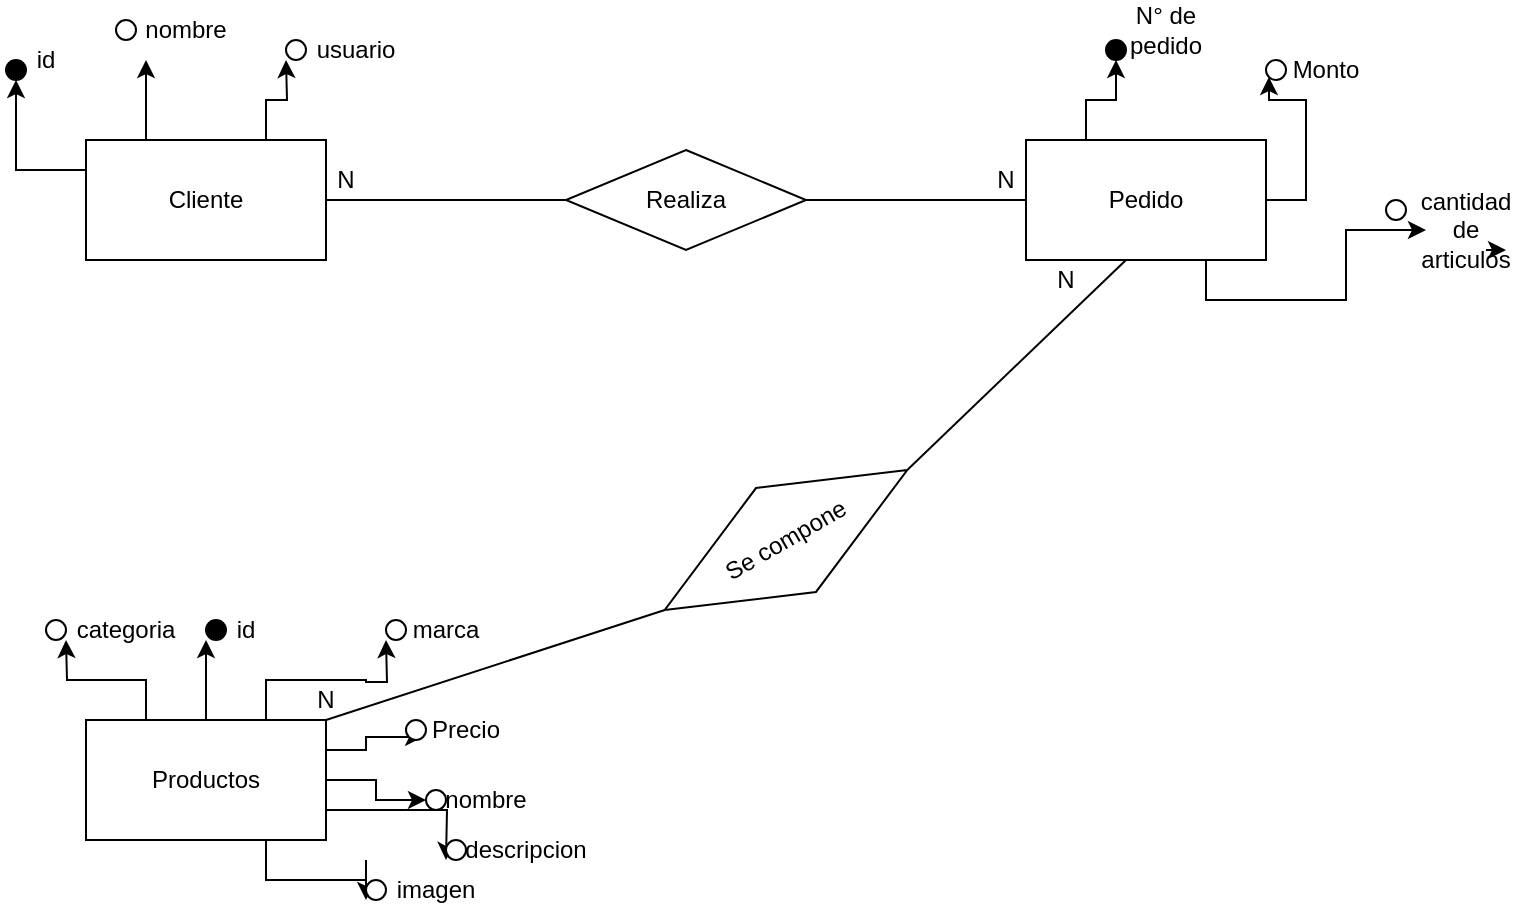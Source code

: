 <mxfile version="14.9.6" type="device"><diagram id="7LSMSAskqY70J7lhdWq0" name="Page-1"><mxGraphModel dx="1108" dy="482" grid="1" gridSize="10" guides="1" tooltips="1" connect="1" arrows="1" fold="1" page="1" pageScale="1" pageWidth="827" pageHeight="1169" math="0" shadow="0"><root><mxCell id="0"/><mxCell id="1" parent="0"/><mxCell id="3qWY1h-iVe4gDmOIdInE-12" style="edgeStyle=orthogonalEdgeStyle;rounded=0;orthogonalLoop=1;jettySize=auto;html=1;exitX=0.25;exitY=0;exitDx=0;exitDy=0;" edge="1" parent="1" source="3qWY1h-iVe4gDmOIdInE-1"><mxGeometry relative="1" as="geometry"><mxPoint x="100" y="360" as="targetPoint"/></mxGeometry></mxCell><mxCell id="3qWY1h-iVe4gDmOIdInE-13" style="edgeStyle=orthogonalEdgeStyle;rounded=0;orthogonalLoop=1;jettySize=auto;html=1;exitX=0.75;exitY=0;exitDx=0;exitDy=0;" edge="1" parent="1" source="3qWY1h-iVe4gDmOIdInE-1"><mxGeometry relative="1" as="geometry"><mxPoint x="260" y="360" as="targetPoint"/></mxGeometry></mxCell><mxCell id="3qWY1h-iVe4gDmOIdInE-14" style="edgeStyle=orthogonalEdgeStyle;rounded=0;orthogonalLoop=1;jettySize=auto;html=1;exitX=0.5;exitY=0;exitDx=0;exitDy=0;" edge="1" parent="1" source="3qWY1h-iVe4gDmOIdInE-1"><mxGeometry relative="1" as="geometry"><mxPoint x="170" y="360" as="targetPoint"/></mxGeometry></mxCell><mxCell id="3qWY1h-iVe4gDmOIdInE-24" style="edgeStyle=orthogonalEdgeStyle;rounded=0;orthogonalLoop=1;jettySize=auto;html=1;exitX=1;exitY=0.25;exitDx=0;exitDy=0;entryX=1;entryY=1;entryDx=0;entryDy=0;" edge="1" parent="1" source="3qWY1h-iVe4gDmOIdInE-1" target="3qWY1h-iVe4gDmOIdInE-23"><mxGeometry relative="1" as="geometry"/></mxCell><mxCell id="3qWY1h-iVe4gDmOIdInE-26" style="edgeStyle=orthogonalEdgeStyle;rounded=0;orthogonalLoop=1;jettySize=auto;html=1;exitX=1;exitY=0.5;exitDx=0;exitDy=0;" edge="1" parent="1" source="3qWY1h-iVe4gDmOIdInE-1" target="3qWY1h-iVe4gDmOIdInE-27"><mxGeometry relative="1" as="geometry"><mxPoint x="270" y="440" as="targetPoint"/></mxGeometry></mxCell><mxCell id="3qWY1h-iVe4gDmOIdInE-30" style="edgeStyle=orthogonalEdgeStyle;rounded=0;orthogonalLoop=1;jettySize=auto;html=1;exitX=1;exitY=0.75;exitDx=0;exitDy=0;" edge="1" parent="1" source="3qWY1h-iVe4gDmOIdInE-1"><mxGeometry relative="1" as="geometry"><mxPoint x="290" y="470" as="targetPoint"/></mxGeometry></mxCell><mxCell id="3qWY1h-iVe4gDmOIdInE-33" style="edgeStyle=orthogonalEdgeStyle;rounded=0;orthogonalLoop=1;jettySize=auto;html=1;exitX=0.75;exitY=1;exitDx=0;exitDy=0;" edge="1" parent="1" source="3qWY1h-iVe4gDmOIdInE-1"><mxGeometry relative="1" as="geometry"><mxPoint x="250" y="490" as="targetPoint"/></mxGeometry></mxCell><mxCell id="3qWY1h-iVe4gDmOIdInE-1" value="Productos" style="rounded=0;whiteSpace=wrap;html=1;" vertex="1" parent="1"><mxGeometry x="110" y="400" width="120" height="60" as="geometry"/></mxCell><mxCell id="3qWY1h-iVe4gDmOIdInE-44" style="edgeStyle=orthogonalEdgeStyle;rounded=0;orthogonalLoop=1;jettySize=auto;html=1;exitX=0.25;exitY=0;exitDx=0;exitDy=0;" edge="1" parent="1" source="3qWY1h-iVe4gDmOIdInE-2"><mxGeometry relative="1" as="geometry"><mxPoint x="140" y="70" as="targetPoint"/></mxGeometry></mxCell><mxCell id="3qWY1h-iVe4gDmOIdInE-45" style="edgeStyle=orthogonalEdgeStyle;rounded=0;orthogonalLoop=1;jettySize=auto;html=1;exitX=0.75;exitY=0;exitDx=0;exitDy=0;" edge="1" parent="1" source="3qWY1h-iVe4gDmOIdInE-2"><mxGeometry relative="1" as="geometry"><mxPoint x="210" y="70" as="targetPoint"/></mxGeometry></mxCell><mxCell id="3qWY1h-iVe4gDmOIdInE-50" style="edgeStyle=orthogonalEdgeStyle;rounded=0;orthogonalLoop=1;jettySize=auto;html=1;exitX=0;exitY=0.25;exitDx=0;exitDy=0;" edge="1" parent="1" source="3qWY1h-iVe4gDmOIdInE-2" target="3qWY1h-iVe4gDmOIdInE-51"><mxGeometry relative="1" as="geometry"><mxPoint x="70" y="80" as="targetPoint"/></mxGeometry></mxCell><mxCell id="3qWY1h-iVe4gDmOIdInE-2" value="Cliente" style="rounded=0;whiteSpace=wrap;html=1;" vertex="1" parent="1"><mxGeometry x="110" y="110" width="120" height="60" as="geometry"/></mxCell><mxCell id="3qWY1h-iVe4gDmOIdInE-60" style="edgeStyle=orthogonalEdgeStyle;rounded=0;orthogonalLoop=1;jettySize=auto;html=1;exitX=0.25;exitY=0;exitDx=0;exitDy=0;entryX=0.5;entryY=1;entryDx=0;entryDy=0;" edge="1" parent="1" source="3qWY1h-iVe4gDmOIdInE-4" target="3qWY1h-iVe4gDmOIdInE-59"><mxGeometry relative="1" as="geometry"/></mxCell><mxCell id="3qWY1h-iVe4gDmOIdInE-63" style="edgeStyle=orthogonalEdgeStyle;rounded=0;orthogonalLoop=1;jettySize=auto;html=1;exitX=1;exitY=0.5;exitDx=0;exitDy=0;entryX=0;entryY=1;entryDx=0;entryDy=0;" edge="1" parent="1" source="3qWY1h-iVe4gDmOIdInE-4" target="3qWY1h-iVe4gDmOIdInE-62"><mxGeometry relative="1" as="geometry"/></mxCell><mxCell id="3qWY1h-iVe4gDmOIdInE-66" style="edgeStyle=orthogonalEdgeStyle;rounded=0;orthogonalLoop=1;jettySize=auto;html=1;exitX=0.75;exitY=1;exitDx=0;exitDy=0;" edge="1" parent="1" source="3qWY1h-iVe4gDmOIdInE-4" target="3qWY1h-iVe4gDmOIdInE-65"><mxGeometry relative="1" as="geometry"/></mxCell><mxCell id="3qWY1h-iVe4gDmOIdInE-4" value="Pedido" style="rounded=0;whiteSpace=wrap;html=1;" vertex="1" parent="1"><mxGeometry x="580" y="110" width="120" height="60" as="geometry"/></mxCell><mxCell id="3qWY1h-iVe4gDmOIdInE-15" value="" style="ellipse;whiteSpace=wrap;html=1;aspect=fixed;" vertex="1" parent="1"><mxGeometry x="90" y="350" width="10" height="10" as="geometry"/></mxCell><mxCell id="3qWY1h-iVe4gDmOIdInE-16" value="categoria" style="text;html=1;strokeColor=none;fillColor=none;align=center;verticalAlign=middle;whiteSpace=wrap;rounded=0;" vertex="1" parent="1"><mxGeometry x="110" y="345" width="40" height="20" as="geometry"/></mxCell><mxCell id="3qWY1h-iVe4gDmOIdInE-17" value="" style="ellipse;whiteSpace=wrap;html=1;aspect=fixed;fillColor=#000000;" vertex="1" parent="1"><mxGeometry x="170" y="350" width="10" height="10" as="geometry"/></mxCell><mxCell id="3qWY1h-iVe4gDmOIdInE-18" value="id" style="text;html=1;strokeColor=none;fillColor=none;align=center;verticalAlign=middle;whiteSpace=wrap;rounded=0;" vertex="1" parent="1"><mxGeometry x="170" y="345" width="40" height="20" as="geometry"/></mxCell><mxCell id="3qWY1h-iVe4gDmOIdInE-20" value="" style="ellipse;whiteSpace=wrap;html=1;aspect=fixed;" vertex="1" parent="1"><mxGeometry x="260" y="350" width="10" height="10" as="geometry"/></mxCell><mxCell id="3qWY1h-iVe4gDmOIdInE-22" value="marca" style="text;html=1;strokeColor=none;fillColor=none;align=center;verticalAlign=middle;whiteSpace=wrap;rounded=0;" vertex="1" parent="1"><mxGeometry x="270" y="345" width="40" height="20" as="geometry"/></mxCell><mxCell id="3qWY1h-iVe4gDmOIdInE-23" value="" style="ellipse;whiteSpace=wrap;html=1;aspect=fixed;fillColor=#FFFFFF;" vertex="1" parent="1"><mxGeometry x="270" y="400" width="10" height="10" as="geometry"/></mxCell><mxCell id="3qWY1h-iVe4gDmOIdInE-25" value="Precio" style="text;html=1;strokeColor=none;fillColor=none;align=center;verticalAlign=middle;whiteSpace=wrap;rounded=0;" vertex="1" parent="1"><mxGeometry x="280" y="395" width="40" height="20" as="geometry"/></mxCell><mxCell id="3qWY1h-iVe4gDmOIdInE-27" value="" style="ellipse;whiteSpace=wrap;html=1;aspect=fixed;fillColor=#FFFFFF;" vertex="1" parent="1"><mxGeometry x="280" y="435" width="10" height="10" as="geometry"/></mxCell><mxCell id="3qWY1h-iVe4gDmOIdInE-28" value="nombre" style="text;html=1;strokeColor=none;fillColor=none;align=center;verticalAlign=middle;whiteSpace=wrap;rounded=0;" vertex="1" parent="1"><mxGeometry x="290" y="430" width="40" height="20" as="geometry"/></mxCell><mxCell id="3qWY1h-iVe4gDmOIdInE-31" value="" style="ellipse;whiteSpace=wrap;html=1;aspect=fixed;fillColor=#FFFFFF;" vertex="1" parent="1"><mxGeometry x="290" y="460" width="10" height="10" as="geometry"/></mxCell><mxCell id="3qWY1h-iVe4gDmOIdInE-32" value="descripcion" style="text;html=1;strokeColor=none;fillColor=none;align=center;verticalAlign=middle;whiteSpace=wrap;rounded=0;" vertex="1" parent="1"><mxGeometry x="310" y="455" width="40" height="20" as="geometry"/></mxCell><mxCell id="3qWY1h-iVe4gDmOIdInE-34" value="" style="ellipse;whiteSpace=wrap;html=1;aspect=fixed;fillColor=#FFFFFF;" vertex="1" parent="1"><mxGeometry x="250" y="480" width="10" height="10" as="geometry"/></mxCell><mxCell id="3qWY1h-iVe4gDmOIdInE-35" value="imagen" style="text;html=1;strokeColor=none;fillColor=none;align=center;verticalAlign=middle;whiteSpace=wrap;rounded=0;" vertex="1" parent="1"><mxGeometry x="265" y="475" width="40" height="20" as="geometry"/></mxCell><mxCell id="3qWY1h-iVe4gDmOIdInE-38" value="Realiza" style="rhombus;whiteSpace=wrap;html=1;fillColor=#FFFFFF;" vertex="1" parent="1"><mxGeometry x="350" y="115" width="120" height="50" as="geometry"/></mxCell><mxCell id="3qWY1h-iVe4gDmOIdInE-39" value="Se compone" style="rhombus;whiteSpace=wrap;html=1;fillColor=#FFFFFF;rotation=-30;" vertex="1" parent="1"><mxGeometry x="390" y="280" width="140" height="60" as="geometry"/></mxCell><mxCell id="3qWY1h-iVe4gDmOIdInE-40" value="" style="endArrow=none;html=1;exitX=1;exitY=0;exitDx=0;exitDy=0;entryX=0;entryY=0.5;entryDx=0;entryDy=0;" edge="1" parent="1" source="3qWY1h-iVe4gDmOIdInE-1" target="3qWY1h-iVe4gDmOIdInE-39"><mxGeometry width="50" height="50" relative="1" as="geometry"><mxPoint x="390" y="360" as="sourcePoint"/><mxPoint x="440" y="310" as="targetPoint"/></mxGeometry></mxCell><mxCell id="3qWY1h-iVe4gDmOIdInE-41" value="" style="endArrow=none;html=1;exitX=1;exitY=0.5;exitDx=0;exitDy=0;" edge="1" parent="1" source="3qWY1h-iVe4gDmOIdInE-39"><mxGeometry width="50" height="50" relative="1" as="geometry"><mxPoint x="530" y="250" as="sourcePoint"/><mxPoint x="630" y="170" as="targetPoint"/><Array as="points"/></mxGeometry></mxCell><mxCell id="3qWY1h-iVe4gDmOIdInE-42" value="" style="endArrow=none;html=1;entryX=0;entryY=0.5;entryDx=0;entryDy=0;exitX=1;exitY=0.5;exitDx=0;exitDy=0;" edge="1" parent="1" source="3qWY1h-iVe4gDmOIdInE-2" target="3qWY1h-iVe4gDmOIdInE-38"><mxGeometry width="50" height="50" relative="1" as="geometry"><mxPoint x="260" y="180" as="sourcePoint"/><mxPoint x="310" y="130" as="targetPoint"/></mxGeometry></mxCell><mxCell id="3qWY1h-iVe4gDmOIdInE-43" value="" style="endArrow=none;html=1;exitX=0;exitY=0.5;exitDx=0;exitDy=0;entryX=1;entryY=0.5;entryDx=0;entryDy=0;" edge="1" parent="1" source="3qWY1h-iVe4gDmOIdInE-4" target="3qWY1h-iVe4gDmOIdInE-38"><mxGeometry width="50" height="50" relative="1" as="geometry"><mxPoint x="390" y="360" as="sourcePoint"/><mxPoint x="510" y="130" as="targetPoint"/></mxGeometry></mxCell><mxCell id="3qWY1h-iVe4gDmOIdInE-46" value="" style="ellipse;whiteSpace=wrap;html=1;aspect=fixed;fillColor=#FFFFFF;" vertex="1" parent="1"><mxGeometry x="125" y="50" width="10" height="10" as="geometry"/></mxCell><mxCell id="3qWY1h-iVe4gDmOIdInE-47" value="nombre" style="text;html=1;strokeColor=none;fillColor=none;align=center;verticalAlign=middle;whiteSpace=wrap;rounded=0;" vertex="1" parent="1"><mxGeometry x="140" y="45" width="40" height="20" as="geometry"/></mxCell><mxCell id="3qWY1h-iVe4gDmOIdInE-48" value="" style="ellipse;whiteSpace=wrap;html=1;aspect=fixed;fillColor=#FFFFFF;" vertex="1" parent="1"><mxGeometry x="210" y="60" width="10" height="10" as="geometry"/></mxCell><mxCell id="3qWY1h-iVe4gDmOIdInE-49" value="usuario" style="text;html=1;strokeColor=none;fillColor=none;align=center;verticalAlign=middle;whiteSpace=wrap;rounded=0;" vertex="1" parent="1"><mxGeometry x="225" y="55" width="40" height="20" as="geometry"/></mxCell><mxCell id="3qWY1h-iVe4gDmOIdInE-51" value="" style="ellipse;whiteSpace=wrap;html=1;aspect=fixed;fillColor=#000000;" vertex="1" parent="1"><mxGeometry x="70" y="70" width="10" height="10" as="geometry"/></mxCell><mxCell id="3qWY1h-iVe4gDmOIdInE-52" value="id" style="text;html=1;strokeColor=none;fillColor=none;align=center;verticalAlign=middle;whiteSpace=wrap;rounded=0;" vertex="1" parent="1"><mxGeometry x="70" y="60" width="40" height="20" as="geometry"/></mxCell><mxCell id="3qWY1h-iVe4gDmOIdInE-53" value="N" style="text;html=1;strokeColor=none;fillColor=none;align=center;verticalAlign=middle;whiteSpace=wrap;rounded=0;" vertex="1" parent="1"><mxGeometry x="220" y="120" width="40" height="20" as="geometry"/></mxCell><mxCell id="3qWY1h-iVe4gDmOIdInE-55" value="N" style="text;html=1;strokeColor=none;fillColor=none;align=center;verticalAlign=middle;whiteSpace=wrap;rounded=0;" vertex="1" parent="1"><mxGeometry x="550" y="120" width="40" height="20" as="geometry"/></mxCell><mxCell id="3qWY1h-iVe4gDmOIdInE-56" value="N" style="text;html=1;strokeColor=none;fillColor=none;align=center;verticalAlign=middle;whiteSpace=wrap;rounded=0;" vertex="1" parent="1"><mxGeometry x="210" y="380" width="40" height="20" as="geometry"/></mxCell><mxCell id="3qWY1h-iVe4gDmOIdInE-57" value="N" style="text;html=1;strokeColor=none;fillColor=none;align=center;verticalAlign=middle;whiteSpace=wrap;rounded=0;" vertex="1" parent="1"><mxGeometry x="580" y="170" width="40" height="20" as="geometry"/></mxCell><mxCell id="3qWY1h-iVe4gDmOIdInE-59" value="" style="ellipse;whiteSpace=wrap;html=1;aspect=fixed;fillColor=#000000;" vertex="1" parent="1"><mxGeometry x="620" y="60" width="10" height="10" as="geometry"/></mxCell><mxCell id="3qWY1h-iVe4gDmOIdInE-61" value="N° de pedido" style="text;html=1;strokeColor=none;fillColor=none;align=center;verticalAlign=middle;whiteSpace=wrap;rounded=0;" vertex="1" parent="1"><mxGeometry x="630" y="45" width="40" height="20" as="geometry"/></mxCell><mxCell id="3qWY1h-iVe4gDmOIdInE-62" value="" style="ellipse;whiteSpace=wrap;html=1;aspect=fixed;fillColor=#FFFFFF;" vertex="1" parent="1"><mxGeometry x="700" y="70" width="10" height="10" as="geometry"/></mxCell><mxCell id="3qWY1h-iVe4gDmOIdInE-64" value="Monto" style="text;html=1;strokeColor=none;fillColor=none;align=center;verticalAlign=middle;whiteSpace=wrap;rounded=0;" vertex="1" parent="1"><mxGeometry x="710" y="65" width="40" height="20" as="geometry"/></mxCell><mxCell id="3qWY1h-iVe4gDmOIdInE-65" value="cantidad de articulos" style="text;html=1;strokeColor=none;fillColor=none;align=center;verticalAlign=middle;whiteSpace=wrap;rounded=0;" vertex="1" parent="1"><mxGeometry x="780" y="145" width="40" height="20" as="geometry"/></mxCell><mxCell id="3qWY1h-iVe4gDmOIdInE-67" style="edgeStyle=orthogonalEdgeStyle;rounded=0;orthogonalLoop=1;jettySize=auto;html=1;exitX=0.75;exitY=1;exitDx=0;exitDy=0;entryX=1;entryY=1;entryDx=0;entryDy=0;" edge="1" parent="1" source="3qWY1h-iVe4gDmOIdInE-65" target="3qWY1h-iVe4gDmOIdInE-65"><mxGeometry relative="1" as="geometry"/></mxCell><mxCell id="3qWY1h-iVe4gDmOIdInE-68" value="" style="ellipse;whiteSpace=wrap;html=1;aspect=fixed;fillColor=#FFFFFF;" vertex="1" parent="1"><mxGeometry x="760" y="140" width="10" height="10" as="geometry"/></mxCell></root></mxGraphModel></diagram></mxfile>